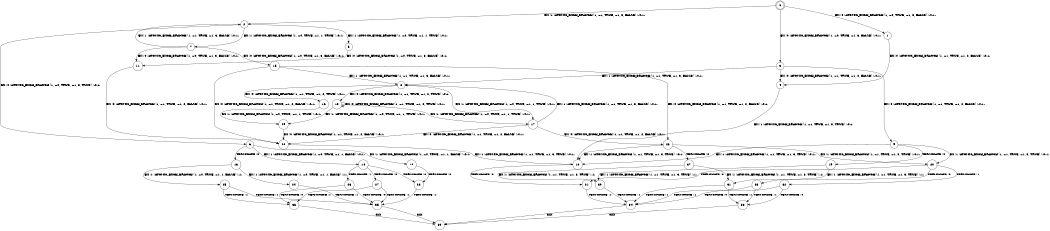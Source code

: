 digraph BCG {
size = "7, 10.5";
center = TRUE;
node [shape = circle];
0 [peripheries = 2];
0 -> 1 [label = "EX !0 !ATOMIC_EXCH_BRANCH (1, +0, TRUE, +1, 3, FALSE) !:0:1:"];
0 -> 2 [label = "EX !1 !ATOMIC_EXCH_BRANCH (1, +1, TRUE, +1, 3, FALSE) !:0:1:"];
0 -> 3 [label = "EX !0 !ATOMIC_EXCH_BRANCH (1, +0, TRUE, +1, 3, FALSE) !:0:1:"];
1 -> 4 [label = "EX !0 !ATOMIC_EXCH_BRANCH (1, +1, TRUE, +1, 2, FALSE) !:0:1:"];
2 -> 5 [label = "EX !1 !ATOMIC_EXCH_BRANCH (1, +0, TRUE, +1, 1, TRUE) !:0:1:"];
2 -> 6 [label = "EX !0 !ATOMIC_EXCH_BRANCH (1, +0, TRUE, +1, 3, TRUE) !:0:1:"];
2 -> 7 [label = "EX !1 !ATOMIC_EXCH_BRANCH (1, +0, TRUE, +1, 1, TRUE) !:0:1:"];
3 -> 4 [label = "EX !0 !ATOMIC_EXCH_BRANCH (1, +1, TRUE, +1, 2, FALSE) !:0:1:"];
3 -> 8 [label = "EX !1 !ATOMIC_EXCH_BRANCH (1, +1, TRUE, +1, 3, FALSE) !:0:1:"];
3 -> 9 [label = "EX !0 !ATOMIC_EXCH_BRANCH (1, +1, TRUE, +1, 2, FALSE) !:0:1:"];
4 -> 10 [label = "EX !1 !ATOMIC_EXCH_BRANCH (1, +1, TRUE, +1, 3, TRUE) !:0:1:"];
5 -> 11 [label = "EX !0 !ATOMIC_EXCH_BRANCH (1, +0, TRUE, +1, 3, FALSE) !:0:1:"];
6 -> 12 [label = "EX !1 !ATOMIC_EXCH_BRANCH (1, +0, TRUE, +1, 1, FALSE) !:0:1:"];
6 -> 13 [label = "TERMINATE !0"];
6 -> 14 [label = "EX !1 !ATOMIC_EXCH_BRANCH (1, +0, TRUE, +1, 1, FALSE) !:0:1:"];
7 -> 11 [label = "EX !0 !ATOMIC_EXCH_BRANCH (1, +0, TRUE, +1, 3, FALSE) !:0:1:"];
7 -> 15 [label = "EX !0 !ATOMIC_EXCH_BRANCH (1, +0, TRUE, +1, 3, FALSE) !:0:1:"];
7 -> 2 [label = "EX !1 !ATOMIC_EXCH_BRANCH (1, +1, TRUE, +1, 3, FALSE) !:0:1:"];
8 -> 16 [label = "EX !0 !ATOMIC_EXCH_BRANCH (1, +1, TRUE, +1, 2, TRUE) !:0:1:"];
8 -> 17 [label = "EX !1 !ATOMIC_EXCH_BRANCH (1, +0, TRUE, +1, 1, TRUE) !:0:1:"];
8 -> 18 [label = "EX !0 !ATOMIC_EXCH_BRANCH (1, +1, TRUE, +1, 2, TRUE) !:0:1:"];
9 -> 10 [label = "EX !1 !ATOMIC_EXCH_BRANCH (1, +1, TRUE, +1, 3, TRUE) !:0:1:"];
9 -> 19 [label = "TERMINATE !0"];
9 -> 20 [label = "EX !1 !ATOMIC_EXCH_BRANCH (1, +1, TRUE, +1, 3, TRUE) !:0:1:"];
10 -> 21 [label = "TERMINATE !0"];
11 -> 22 [label = "EX !0 !ATOMIC_EXCH_BRANCH (1, +1, TRUE, +1, 2, FALSE) !:0:1:"];
12 -> 23 [label = "TERMINATE !0"];
13 -> 24 [label = "EX !1 !ATOMIC_EXCH_BRANCH (1, +0, TRUE, +1, 1, FALSE) !:1:"];
13 -> 25 [label = "EX !1 !ATOMIC_EXCH_BRANCH (1, +0, TRUE, +1, 1, FALSE) !:1:"];
14 -> 23 [label = "TERMINATE !0"];
14 -> 26 [label = "TERMINATE !1"];
14 -> 27 [label = "TERMINATE !0"];
15 -> 22 [label = "EX !0 !ATOMIC_EXCH_BRANCH (1, +1, TRUE, +1, 2, FALSE) !:0:1:"];
15 -> 8 [label = "EX !1 !ATOMIC_EXCH_BRANCH (1, +1, TRUE, +1, 3, FALSE) !:0:1:"];
15 -> 28 [label = "EX !0 !ATOMIC_EXCH_BRANCH (1, +1, TRUE, +1, 2, FALSE) !:0:1:"];
16 -> 29 [label = "EX !1 !ATOMIC_EXCH_BRANCH (1, +0, TRUE, +1, 1, TRUE) !:0:1:"];
17 -> 22 [label = "EX !0 !ATOMIC_EXCH_BRANCH (1, +1, TRUE, +1, 2, FALSE) !:0:1:"];
17 -> 8 [label = "EX !1 !ATOMIC_EXCH_BRANCH (1, +1, TRUE, +1, 3, FALSE) !:0:1:"];
17 -> 28 [label = "EX !0 !ATOMIC_EXCH_BRANCH (1, +1, TRUE, +1, 2, FALSE) !:0:1:"];
18 -> 29 [label = "EX !1 !ATOMIC_EXCH_BRANCH (1, +0, TRUE, +1, 1, TRUE) !:0:1:"];
18 -> 17 [label = "EX !1 !ATOMIC_EXCH_BRANCH (1, +0, TRUE, +1, 1, TRUE) !:0:1:"];
18 -> 18 [label = "EX !0 !ATOMIC_EXCH_BRANCH (1, +1, TRUE, +1, 2, TRUE) !:0:1:"];
19 -> 30 [label = "EX !1 !ATOMIC_EXCH_BRANCH (1, +1, TRUE, +1, 3, TRUE) !:1:"];
19 -> 31 [label = "EX !1 !ATOMIC_EXCH_BRANCH (1, +1, TRUE, +1, 3, TRUE) !:1:"];
20 -> 21 [label = "TERMINATE !0"];
20 -> 32 [label = "TERMINATE !1"];
20 -> 33 [label = "TERMINATE !0"];
21 -> 34 [label = "TERMINATE !1"];
22 -> 10 [label = "EX !1 !ATOMIC_EXCH_BRANCH (1, +1, TRUE, +1, 3, TRUE) !:0:1:"];
23 -> 35 [label = "TERMINATE !1"];
24 -> 35 [label = "TERMINATE !1"];
25 -> 35 [label = "TERMINATE !1"];
25 -> 36 [label = "TERMINATE !1"];
26 -> 35 [label = "TERMINATE !0"];
26 -> 36 [label = "TERMINATE !0"];
27 -> 35 [label = "TERMINATE !1"];
27 -> 36 [label = "TERMINATE !1"];
28 -> 10 [label = "EX !1 !ATOMIC_EXCH_BRANCH (1, +1, TRUE, +1, 3, TRUE) !:0:1:"];
28 -> 37 [label = "TERMINATE !0"];
28 -> 20 [label = "EX !1 !ATOMIC_EXCH_BRANCH (1, +1, TRUE, +1, 3, TRUE) !:0:1:"];
29 -> 22 [label = "EX !0 !ATOMIC_EXCH_BRANCH (1, +1, TRUE, +1, 2, FALSE) !:0:1:"];
30 -> 34 [label = "TERMINATE !1"];
31 -> 34 [label = "TERMINATE !1"];
31 -> 38 [label = "TERMINATE !1"];
32 -> 34 [label = "TERMINATE !0"];
32 -> 38 [label = "TERMINATE !0"];
33 -> 34 [label = "TERMINATE !1"];
33 -> 38 [label = "TERMINATE !1"];
34 -> 39 [label = "exit"];
35 -> 39 [label = "exit"];
36 -> 39 [label = "exit"];
37 -> 30 [label = "EX !1 !ATOMIC_EXCH_BRANCH (1, +1, TRUE, +1, 3, TRUE) !:1:"];
37 -> 31 [label = "EX !1 !ATOMIC_EXCH_BRANCH (1, +1, TRUE, +1, 3, TRUE) !:1:"];
38 -> 39 [label = "exit"];
}
